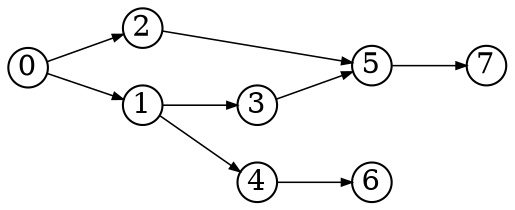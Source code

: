 digraph{
  rankdir=LR
  node [shape=circle,fixedsize=true,width=.26]
  edge [penwidth=0.75,arrowsize=0.5]
  7 -> {}
  6 -> {}
  5 -> {7}
  4 -> {6}
  3 -> {5}
  2 -> {5}
  1 -> {3 4}
  0 -> {1 2}
}
